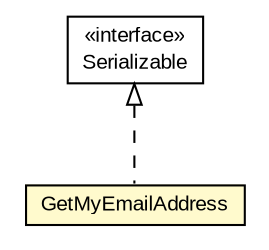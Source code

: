 #!/usr/local/bin/dot
#
# Class diagram 
# Generated by UMLGraph version R5_6-24-gf6e263 (http://www.umlgraph.org/)
#

digraph G {
	edge [fontname="arial",fontsize=10,labelfontname="arial",labelfontsize=10];
	node [fontname="arial",fontsize=10,shape=plaintext];
	nodesep=0.25;
	ranksep=0.5;
	// org.miloss.fgsms.services.interfaces.policyconfiguration.GetMyEmailAddress
	c551916 [label=<<table title="org.miloss.fgsms.services.interfaces.policyconfiguration.GetMyEmailAddress" border="0" cellborder="1" cellspacing="0" cellpadding="2" port="p" bgcolor="lemonChiffon" href="./GetMyEmailAddress.html">
		<tr><td><table border="0" cellspacing="0" cellpadding="1">
<tr><td align="center" balign="center"> GetMyEmailAddress </td></tr>
		</table></td></tr>
		</table>>, URL="./GetMyEmailAddress.html", fontname="arial", fontcolor="black", fontsize=10.0];
	//org.miloss.fgsms.services.interfaces.policyconfiguration.GetMyEmailAddress implements java.io.Serializable
	c552543:p -> c551916:p [dir=back,arrowtail=empty,style=dashed];
	// java.io.Serializable
	c552543 [label=<<table title="java.io.Serializable" border="0" cellborder="1" cellspacing="0" cellpadding="2" port="p" href="http://java.sun.com/j2se/1.4.2/docs/api/java/io/Serializable.html">
		<tr><td><table border="0" cellspacing="0" cellpadding="1">
<tr><td align="center" balign="center"> &#171;interface&#187; </td></tr>
<tr><td align="center" balign="center"> Serializable </td></tr>
		</table></td></tr>
		</table>>, URL="http://java.sun.com/j2se/1.4.2/docs/api/java/io/Serializable.html", fontname="arial", fontcolor="black", fontsize=10.0];
}

